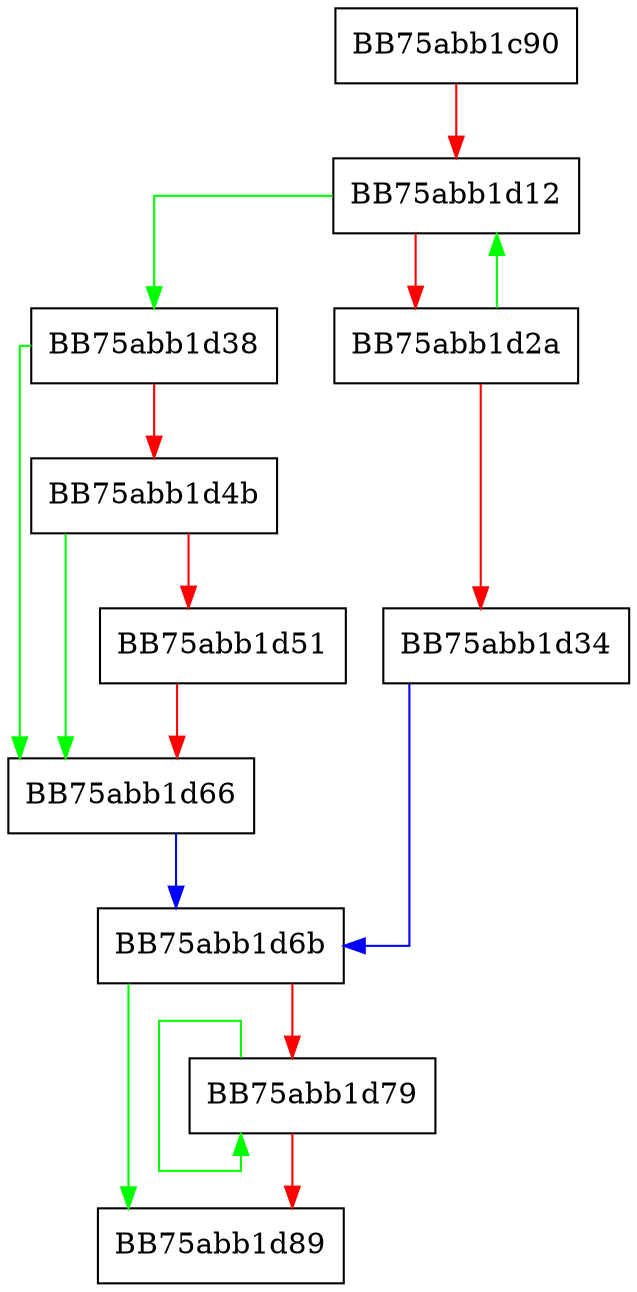 digraph validateconfig_module_init {
  node [shape="box"];
  graph [splines=ortho];
  BB75abb1c90 -> BB75abb1d12 [color="red"];
  BB75abb1d12 -> BB75abb1d38 [color="green"];
  BB75abb1d12 -> BB75abb1d2a [color="red"];
  BB75abb1d2a -> BB75abb1d12 [color="green"];
  BB75abb1d2a -> BB75abb1d34 [color="red"];
  BB75abb1d34 -> BB75abb1d6b [color="blue"];
  BB75abb1d38 -> BB75abb1d66 [color="green"];
  BB75abb1d38 -> BB75abb1d4b [color="red"];
  BB75abb1d4b -> BB75abb1d66 [color="green"];
  BB75abb1d4b -> BB75abb1d51 [color="red"];
  BB75abb1d51 -> BB75abb1d66 [color="red"];
  BB75abb1d66 -> BB75abb1d6b [color="blue"];
  BB75abb1d6b -> BB75abb1d89 [color="green"];
  BB75abb1d6b -> BB75abb1d79 [color="red"];
  BB75abb1d79 -> BB75abb1d79 [color="green"];
  BB75abb1d79 -> BB75abb1d89 [color="red"];
}